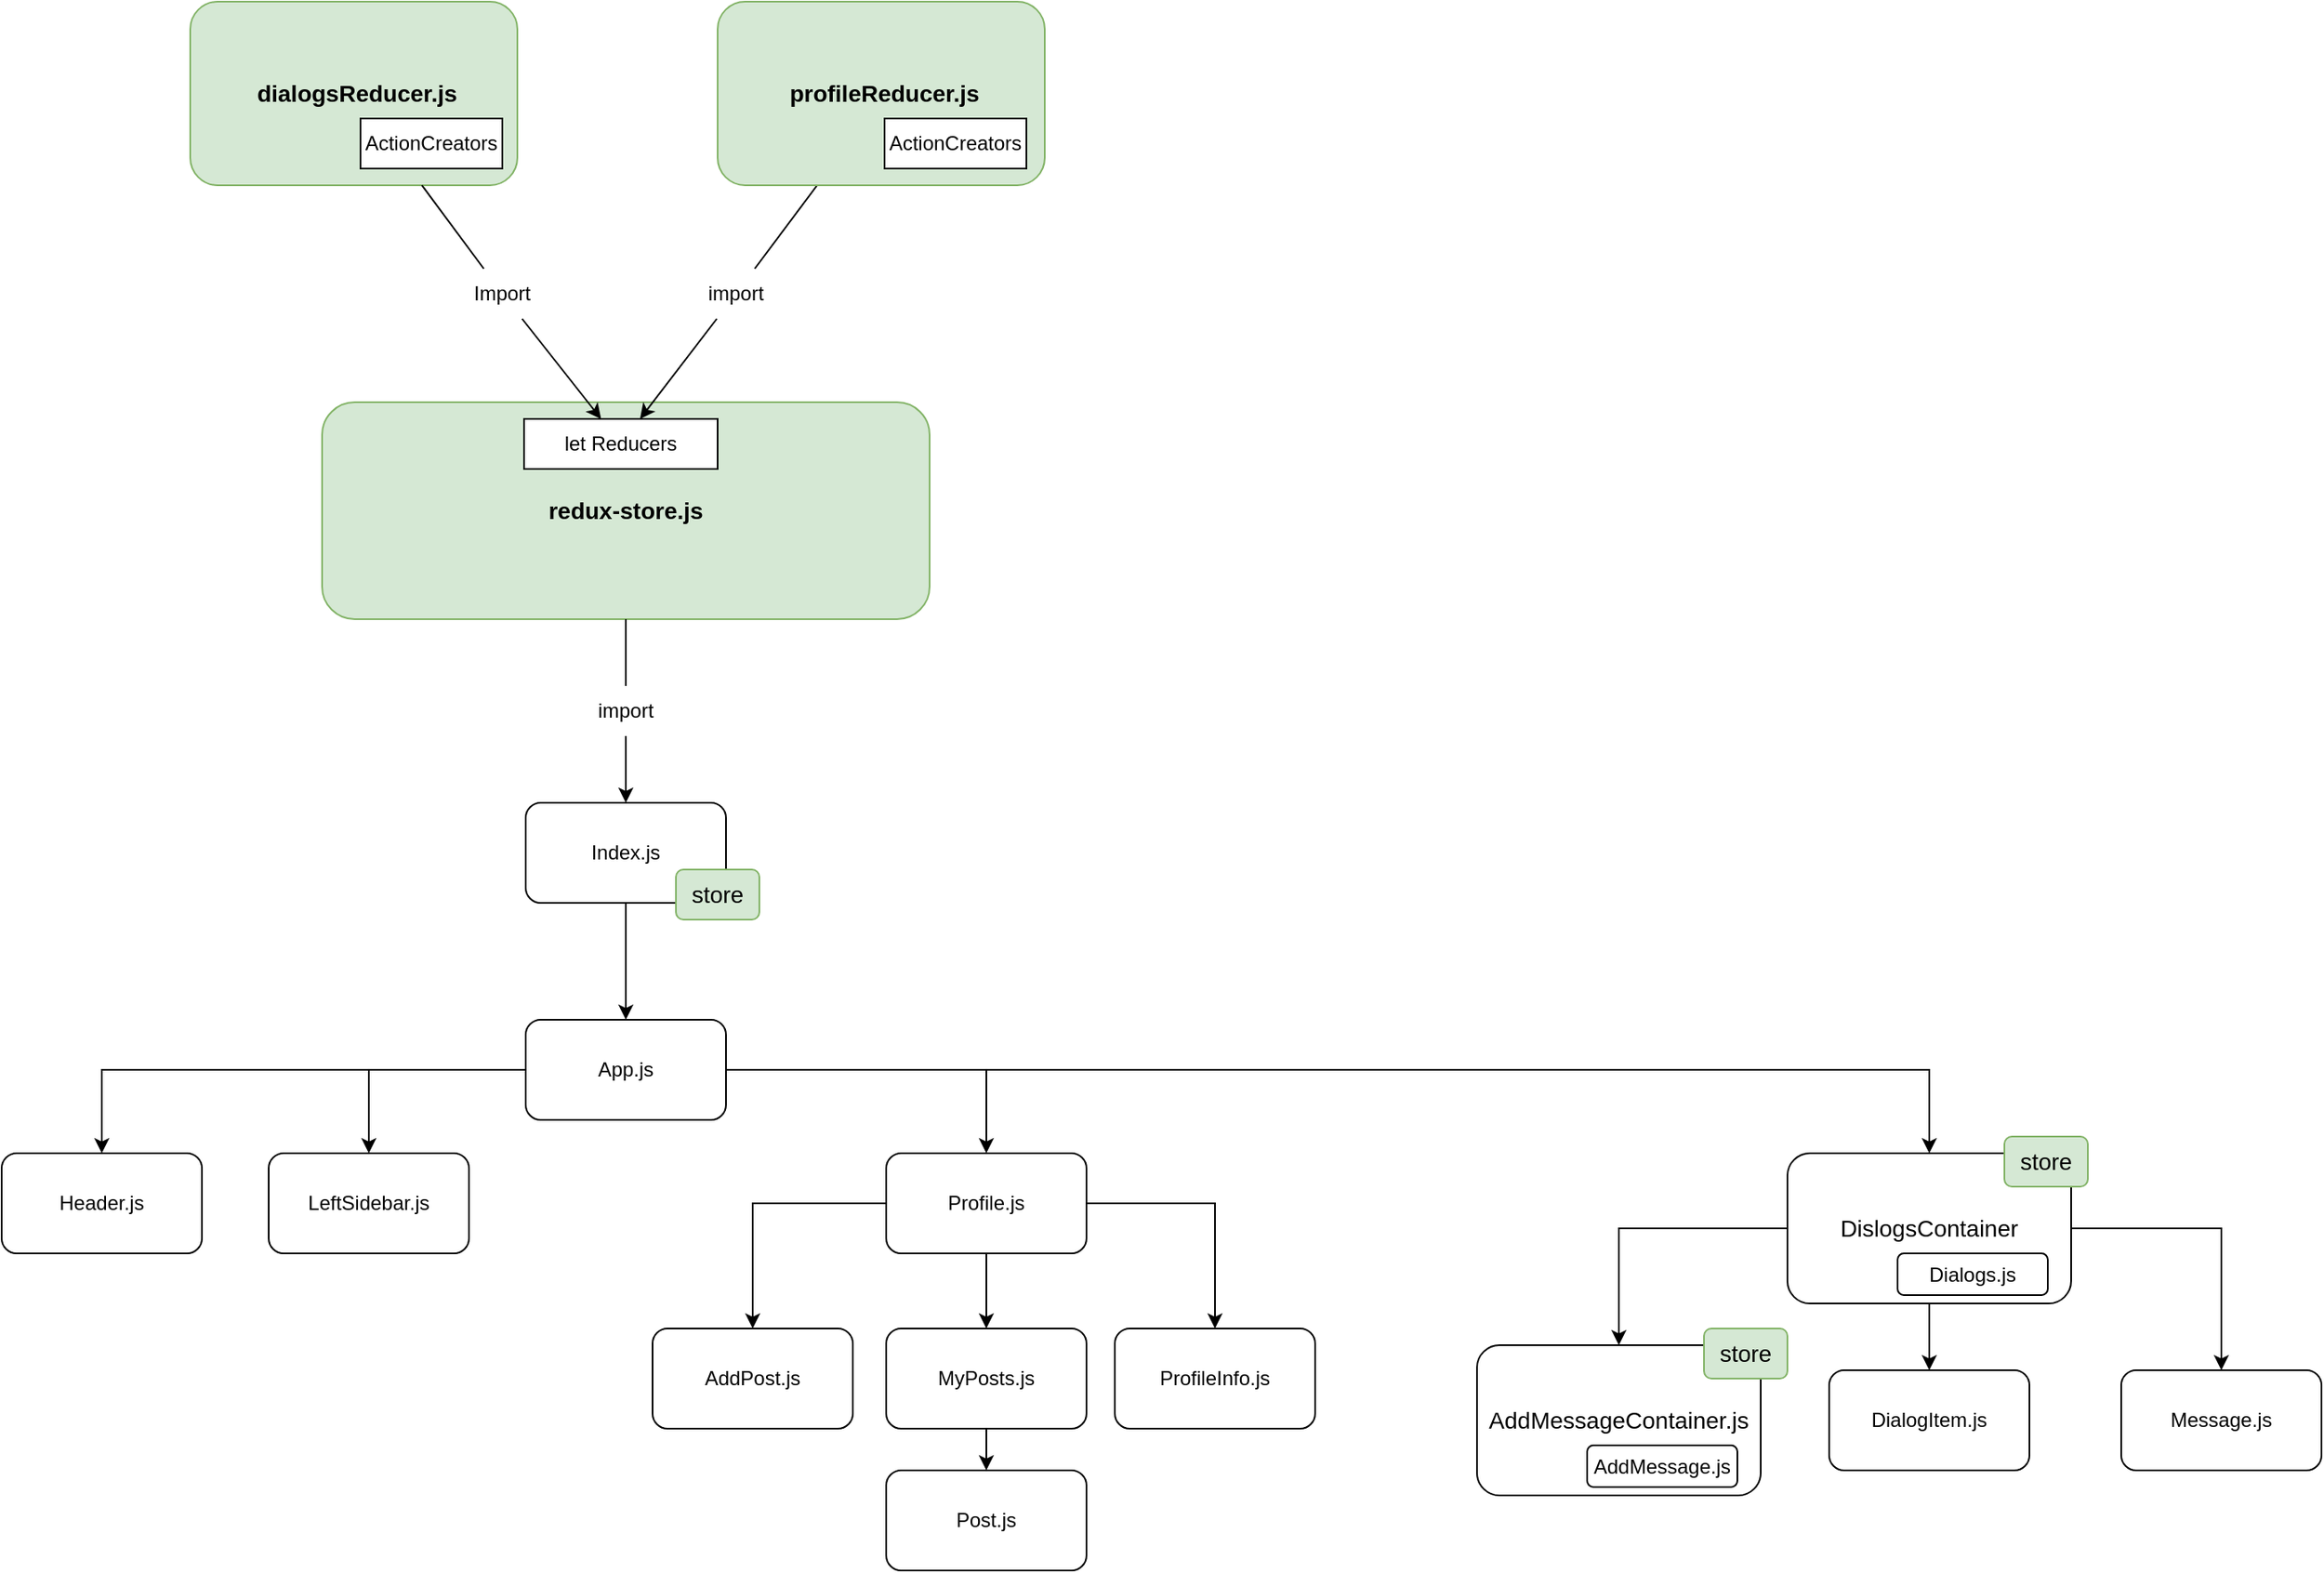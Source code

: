 <mxfile version="20.5.1" type="github">
  <diagram id="xHOimHG9-8J5mxC2XHgx" name="Страница 1">
    <mxGraphModel dx="1296" dy="1854" grid="1" gridSize="10" guides="1" tooltips="1" connect="1" arrows="1" fold="1" page="1" pageScale="1" pageWidth="827" pageHeight="1169" math="0" shadow="0">
      <root>
        <mxCell id="0" />
        <mxCell id="1" parent="0" />
        <mxCell id="sAyqPYQirj0qYZEG7BjC-1" style="edgeStyle=orthogonalEdgeStyle;rounded=0;orthogonalLoop=1;jettySize=auto;html=1;" parent="1" source="sAyqPYQirj0qYZEG7BjC-2" target="sAyqPYQirj0qYZEG7BjC-7" edge="1">
          <mxGeometry relative="1" as="geometry" />
        </mxCell>
        <mxCell id="sAyqPYQirj0qYZEG7BjC-2" value="Index.js" style="rounded=1;whiteSpace=wrap;html=1;" parent="1" vertex="1">
          <mxGeometry x="914" y="310" width="120" height="60" as="geometry" />
        </mxCell>
        <mxCell id="sAyqPYQirj0qYZEG7BjC-3" style="edgeStyle=orthogonalEdgeStyle;rounded=0;orthogonalLoop=1;jettySize=auto;html=1;entryX=0.5;entryY=0;entryDx=0;entryDy=0;" parent="1" source="sAyqPYQirj0qYZEG7BjC-7" target="sAyqPYQirj0qYZEG7BjC-9" edge="1">
          <mxGeometry relative="1" as="geometry" />
        </mxCell>
        <mxCell id="sAyqPYQirj0qYZEG7BjC-4" style="edgeStyle=orthogonalEdgeStyle;rounded=0;orthogonalLoop=1;jettySize=auto;html=1;" parent="1" source="sAyqPYQirj0qYZEG7BjC-7" target="sAyqPYQirj0qYZEG7BjC-8" edge="1">
          <mxGeometry relative="1" as="geometry" />
        </mxCell>
        <mxCell id="sAyqPYQirj0qYZEG7BjC-5" style="edgeStyle=orthogonalEdgeStyle;rounded=0;orthogonalLoop=1;jettySize=auto;html=1;entryX=0.5;entryY=0;entryDx=0;entryDy=0;" parent="1" source="sAyqPYQirj0qYZEG7BjC-7" target="sAyqPYQirj0qYZEG7BjC-13" edge="1">
          <mxGeometry relative="1" as="geometry" />
        </mxCell>
        <mxCell id="sAyqPYQirj0qYZEG7BjC-6" style="edgeStyle=orthogonalEdgeStyle;rounded=0;orthogonalLoop=1;jettySize=auto;html=1;" parent="1" source="sAyqPYQirj0qYZEG7BjC-7" target="rBJcAgR5XujiQQtMeJxf-5" edge="1">
          <mxGeometry relative="1" as="geometry">
            <mxPoint x="1765" y="520" as="targetPoint" />
          </mxGeometry>
        </mxCell>
        <mxCell id="sAyqPYQirj0qYZEG7BjC-7" value="App.js" style="rounded=1;whiteSpace=wrap;html=1;" parent="1" vertex="1">
          <mxGeometry x="914" y="440" width="120" height="60" as="geometry" />
        </mxCell>
        <mxCell id="sAyqPYQirj0qYZEG7BjC-8" value="Header.js" style="rounded=1;whiteSpace=wrap;html=1;" parent="1" vertex="1">
          <mxGeometry x="600" y="520" width="120" height="60" as="geometry" />
        </mxCell>
        <mxCell id="sAyqPYQirj0qYZEG7BjC-9" value="LeftSidebar.js" style="rounded=1;whiteSpace=wrap;html=1;" parent="1" vertex="1">
          <mxGeometry x="760" y="520" width="120" height="60" as="geometry" />
        </mxCell>
        <mxCell id="sAyqPYQirj0qYZEG7BjC-10" style="edgeStyle=orthogonalEdgeStyle;rounded=0;orthogonalLoop=1;jettySize=auto;html=1;" parent="1" source="sAyqPYQirj0qYZEG7BjC-13" target="sAyqPYQirj0qYZEG7BjC-21" edge="1">
          <mxGeometry relative="1" as="geometry" />
        </mxCell>
        <mxCell id="sAyqPYQirj0qYZEG7BjC-11" style="edgeStyle=orthogonalEdgeStyle;rounded=0;orthogonalLoop=1;jettySize=auto;html=1;" parent="1" source="sAyqPYQirj0qYZEG7BjC-13" target="sAyqPYQirj0qYZEG7BjC-23" edge="1">
          <mxGeometry relative="1" as="geometry" />
        </mxCell>
        <mxCell id="sAyqPYQirj0qYZEG7BjC-12" style="edgeStyle=orthogonalEdgeStyle;rounded=0;orthogonalLoop=1;jettySize=auto;html=1;" parent="1" source="sAyqPYQirj0qYZEG7BjC-13" target="sAyqPYQirj0qYZEG7BjC-24" edge="1">
          <mxGeometry relative="1" as="geometry" />
        </mxCell>
        <mxCell id="sAyqPYQirj0qYZEG7BjC-13" value="Profile.js" style="rounded=1;whiteSpace=wrap;html=1;" parent="1" vertex="1">
          <mxGeometry x="1130" y="520" width="120" height="60" as="geometry" />
        </mxCell>
        <mxCell id="sAyqPYQirj0qYZEG7BjC-15" style="edgeStyle=orthogonalEdgeStyle;rounded=0;orthogonalLoop=1;jettySize=auto;html=1;" parent="1" source="rBJcAgR5XujiQQtMeJxf-5" target="sAyqPYQirj0qYZEG7BjC-19" edge="1">
          <mxGeometry relative="1" as="geometry">
            <mxPoint x="1765" y="610" as="sourcePoint" />
          </mxGeometry>
        </mxCell>
        <mxCell id="sAyqPYQirj0qYZEG7BjC-16" style="edgeStyle=orthogonalEdgeStyle;rounded=0;orthogonalLoop=1;jettySize=auto;html=1;" parent="1" source="rBJcAgR5XujiQQtMeJxf-5" target="sAyqPYQirj0qYZEG7BjC-20" edge="1">
          <mxGeometry relative="1" as="geometry">
            <mxPoint x="1850" y="565.0" as="sourcePoint" />
          </mxGeometry>
        </mxCell>
        <mxCell id="sAyqPYQirj0qYZEG7BjC-19" value="DialogItem.js" style="rounded=1;whiteSpace=wrap;html=1;" parent="1" vertex="1">
          <mxGeometry x="1695" y="650" width="120" height="60" as="geometry" />
        </mxCell>
        <mxCell id="sAyqPYQirj0qYZEG7BjC-20" value="Message.js" style="rounded=1;whiteSpace=wrap;html=1;" parent="1" vertex="1">
          <mxGeometry x="1870" y="650" width="120" height="60" as="geometry" />
        </mxCell>
        <mxCell id="sAyqPYQirj0qYZEG7BjC-21" value="AddPost.js" style="rounded=1;whiteSpace=wrap;html=1;" parent="1" vertex="1">
          <mxGeometry x="990" y="625" width="120" height="60" as="geometry" />
        </mxCell>
        <mxCell id="sAyqPYQirj0qYZEG7BjC-22" style="edgeStyle=orthogonalEdgeStyle;rounded=0;orthogonalLoop=1;jettySize=auto;html=1;" parent="1" source="sAyqPYQirj0qYZEG7BjC-23" target="sAyqPYQirj0qYZEG7BjC-25" edge="1">
          <mxGeometry relative="1" as="geometry" />
        </mxCell>
        <mxCell id="sAyqPYQirj0qYZEG7BjC-23" value="MyPosts.js" style="rounded=1;whiteSpace=wrap;html=1;" parent="1" vertex="1">
          <mxGeometry x="1130" y="625" width="120" height="60" as="geometry" />
        </mxCell>
        <mxCell id="sAyqPYQirj0qYZEG7BjC-24" value="ProfileInfo.js" style="rounded=1;whiteSpace=wrap;html=1;" parent="1" vertex="1">
          <mxGeometry x="1267" y="625" width="120" height="60" as="geometry" />
        </mxCell>
        <mxCell id="sAyqPYQirj0qYZEG7BjC-25" value="Post.js" style="rounded=1;whiteSpace=wrap;html=1;" parent="1" vertex="1">
          <mxGeometry x="1130" y="710" width="120" height="60" as="geometry" />
        </mxCell>
        <mxCell id="sAyqPYQirj0qYZEG7BjC-34" value="" style="endArrow=none;html=1;rounded=0;" parent="1" target="sAyqPYQirj0qYZEG7BjC-33" edge="1">
          <mxGeometry width="50" height="50" relative="1" as="geometry">
            <mxPoint x="1088.636" y="-60" as="sourcePoint" />
            <mxPoint x="970.1" y="20" as="targetPoint" />
          </mxGeometry>
        </mxCell>
        <mxCell id="sAyqPYQirj0qYZEG7BjC-35" value="Import" style="text;html=1;strokeColor=none;fillColor=none;align=center;verticalAlign=middle;whiteSpace=wrap;rounded=0;" parent="1" vertex="1">
          <mxGeometry x="870" y="-10" width="60" height="30" as="geometry" />
        </mxCell>
        <mxCell id="sAyqPYQirj0qYZEG7BjC-38" value="" style="rounded=1;whiteSpace=wrap;html=1;fillColor=#d5e8d4;strokeColor=#82b366;" parent="1" vertex="1">
          <mxGeometry x="792" y="70" width="364" height="130" as="geometry" />
        </mxCell>
        <mxCell id="sAyqPYQirj0qYZEG7BjC-28" value="" style="rounded=1;whiteSpace=wrap;html=1;fillColor=#d5e8d4;strokeColor=#82b366;" parent="1" vertex="1">
          <mxGeometry x="713" y="-170" width="196" height="110" as="geometry" />
        </mxCell>
        <mxCell id="sAyqPYQirj0qYZEG7BjC-36" value="" style="endArrow=none;html=1;rounded=0;" parent="1" source="sAyqPYQirj0qYZEG7BjC-28" target="sAyqPYQirj0qYZEG7BjC-35" edge="1">
          <mxGeometry width="50" height="50" relative="1" as="geometry">
            <mxPoint x="819.5" y="-40" as="sourcePoint" />
            <mxPoint x="894.5" y="20" as="targetPoint" />
          </mxGeometry>
        </mxCell>
        <mxCell id="sAyqPYQirj0qYZEG7BjC-27" value="let Reducers" style="rounded=0;whiteSpace=wrap;html=1;" parent="1" vertex="1">
          <mxGeometry x="913" y="80" width="116" height="30" as="geometry" />
        </mxCell>
        <mxCell id="sAyqPYQirj0qYZEG7BjC-31" value="" style="endArrow=classic;html=1;rounded=0;startArrow=none;" parent="1" source="sAyqPYQirj0qYZEG7BjC-35" target="sAyqPYQirj0qYZEG7BjC-27" edge="1">
          <mxGeometry width="50" height="50" relative="1" as="geometry">
            <mxPoint x="621.429" y="30" as="sourcePoint" />
            <mxPoint x="666" y="40" as="targetPoint" />
          </mxGeometry>
        </mxCell>
        <mxCell id="sAyqPYQirj0qYZEG7BjC-32" value="" style="endArrow=classic;html=1;rounded=0;startArrow=none;" parent="1" source="sAyqPYQirj0qYZEG7BjC-33" target="sAyqPYQirj0qYZEG7BjC-27" edge="1">
          <mxGeometry width="50" height="50" relative="1" as="geometry">
            <mxPoint x="726" y="200" as="sourcePoint" />
            <mxPoint x="776" y="150" as="targetPoint" />
          </mxGeometry>
        </mxCell>
        <mxCell id="sAyqPYQirj0qYZEG7BjC-33" value="import" style="text;html=1;strokeColor=none;fillColor=none;align=center;verticalAlign=middle;whiteSpace=wrap;rounded=0;" parent="1" vertex="1">
          <mxGeometry x="1010" y="-10" width="60" height="30" as="geometry" />
        </mxCell>
        <mxCell id="sAyqPYQirj0qYZEG7BjC-39" value="&lt;b style=&quot;font-size: 14px;&quot;&gt;redux-store.js&lt;/b&gt;" style="text;html=1;strokeColor=none;fillColor=none;align=center;verticalAlign=middle;whiteSpace=wrap;rounded=0;fontSize=14;" parent="1" vertex="1">
          <mxGeometry x="919" y="110" width="110" height="50" as="geometry" />
        </mxCell>
        <mxCell id="sAyqPYQirj0qYZEG7BjC-40" value="" style="endArrow=classic;html=1;rounded=0;startArrow=none;" parent="1" source="sAyqPYQirj0qYZEG7BjC-41" target="sAyqPYQirj0qYZEG7BjC-2" edge="1">
          <mxGeometry width="50" height="50" relative="1" as="geometry">
            <mxPoint x="990" y="280" as="sourcePoint" />
            <mxPoint x="1040" y="230" as="targetPoint" />
          </mxGeometry>
        </mxCell>
        <mxCell id="sAyqPYQirj0qYZEG7BjC-41" value="import" style="text;html=1;strokeColor=none;fillColor=none;align=center;verticalAlign=middle;whiteSpace=wrap;rounded=0;" parent="1" vertex="1">
          <mxGeometry x="944" y="240" width="60" height="30" as="geometry" />
        </mxCell>
        <mxCell id="sAyqPYQirj0qYZEG7BjC-42" value="" style="endArrow=none;html=1;rounded=0;" parent="1" source="sAyqPYQirj0qYZEG7BjC-38" target="sAyqPYQirj0qYZEG7BjC-41" edge="1">
          <mxGeometry width="50" height="50" relative="1" as="geometry">
            <mxPoint x="974" y="200" as="sourcePoint" />
            <mxPoint x="974" y="360" as="targetPoint" />
          </mxGeometry>
        </mxCell>
        <mxCell id="vrfLw-TPzT8Bq3_9cUj2-1" value="&lt;b style=&quot;font-size: 14px;&quot;&gt;dialogsReducer.js&lt;/b&gt;" style="text;html=1;strokeColor=none;fillColor=none;align=center;verticalAlign=middle;whiteSpace=wrap;rounded=0;fontSize=14;" parent="1" vertex="1">
          <mxGeometry x="713" y="-130" width="200" height="30" as="geometry" />
        </mxCell>
        <mxCell id="vrfLw-TPzT8Bq3_9cUj2-2" value="ActionCreators" style="rounded=0;whiteSpace=wrap;html=1;" parent="1" vertex="1">
          <mxGeometry x="815" y="-100" width="85" height="30" as="geometry" />
        </mxCell>
        <mxCell id="vrfLw-TPzT8Bq3_9cUj2-5" value="" style="rounded=1;whiteSpace=wrap;html=1;fillColor=#d5e8d4;strokeColor=#82b366;" parent="1" vertex="1">
          <mxGeometry x="1029" y="-170" width="196" height="110" as="geometry" />
        </mxCell>
        <mxCell id="vrfLw-TPzT8Bq3_9cUj2-6" value="&lt;b style=&quot;font-size: 14px;&quot;&gt;profileReducer.js&lt;/b&gt;" style="text;html=1;strokeColor=none;fillColor=none;align=center;verticalAlign=middle;whiteSpace=wrap;rounded=0;fontSize=14;" parent="1" vertex="1">
          <mxGeometry x="1029" y="-130" width="200" height="30" as="geometry" />
        </mxCell>
        <mxCell id="vrfLw-TPzT8Bq3_9cUj2-7" value="ActionCreators" style="rounded=0;whiteSpace=wrap;html=1;" parent="1" vertex="1">
          <mxGeometry x="1129" y="-100" width="85" height="30" as="geometry" />
        </mxCell>
        <mxCell id="k0oIQ6cGJ1n6Gq89hYQ1-1" value="store" style="rounded=1;whiteSpace=wrap;html=1;fontSize=14;fillColor=#d5e8d4;strokeColor=#82b366;" parent="1" vertex="1">
          <mxGeometry x="1004" y="350" width="50" height="30" as="geometry" />
        </mxCell>
        <mxCell id="k0oIQ6cGJ1n6Gq89hYQ1-2" value="AddMessageContainer.js" style="rounded=1;whiteSpace=wrap;html=1;fontSize=14;" parent="1" vertex="1">
          <mxGeometry x="1484" y="635" width="170" height="90" as="geometry" />
        </mxCell>
        <mxCell id="sAyqPYQirj0qYZEG7BjC-18" value="AddMessage.js" style="rounded=1;whiteSpace=wrap;html=1;" parent="1" vertex="1">
          <mxGeometry x="1550" y="695" width="90" height="25" as="geometry" />
        </mxCell>
        <mxCell id="k0oIQ6cGJ1n6Gq89hYQ1-9" style="edgeStyle=orthogonalEdgeStyle;rounded=0;orthogonalLoop=1;jettySize=auto;html=1;" parent="1" source="rBJcAgR5XujiQQtMeJxf-5" target="k0oIQ6cGJ1n6Gq89hYQ1-2" edge="1">
          <mxGeometry relative="1" as="geometry">
            <mxPoint x="1680" y="565.0" as="sourcePoint" />
            <mxPoint x="1509.999" y="605" as="targetPoint" />
          </mxGeometry>
        </mxCell>
        <mxCell id="rBJcAgR5XujiQQtMeJxf-5" value="DislogsContainer" style="rounded=1;whiteSpace=wrap;html=1;fontSize=14;" vertex="1" parent="1">
          <mxGeometry x="1670" y="520" width="170" height="90" as="geometry" />
        </mxCell>
        <mxCell id="rBJcAgR5XujiQQtMeJxf-6" value="Dialogs.js" style="rounded=1;whiteSpace=wrap;html=1;" vertex="1" parent="1">
          <mxGeometry x="1736" y="580" width="90" height="25" as="geometry" />
        </mxCell>
        <mxCell id="rBJcAgR5XujiQQtMeJxf-7" value="store" style="rounded=1;whiteSpace=wrap;html=1;fontSize=14;fillColor=#d5e8d4;strokeColor=#82b366;" vertex="1" parent="1">
          <mxGeometry x="1620" y="625" width="50" height="30" as="geometry" />
        </mxCell>
        <mxCell id="rBJcAgR5XujiQQtMeJxf-8" value="store" style="rounded=1;whiteSpace=wrap;html=1;fontSize=14;fillColor=#d5e8d4;strokeColor=#82b366;" vertex="1" parent="1">
          <mxGeometry x="1800" y="510" width="50" height="30" as="geometry" />
        </mxCell>
      </root>
    </mxGraphModel>
  </diagram>
</mxfile>
